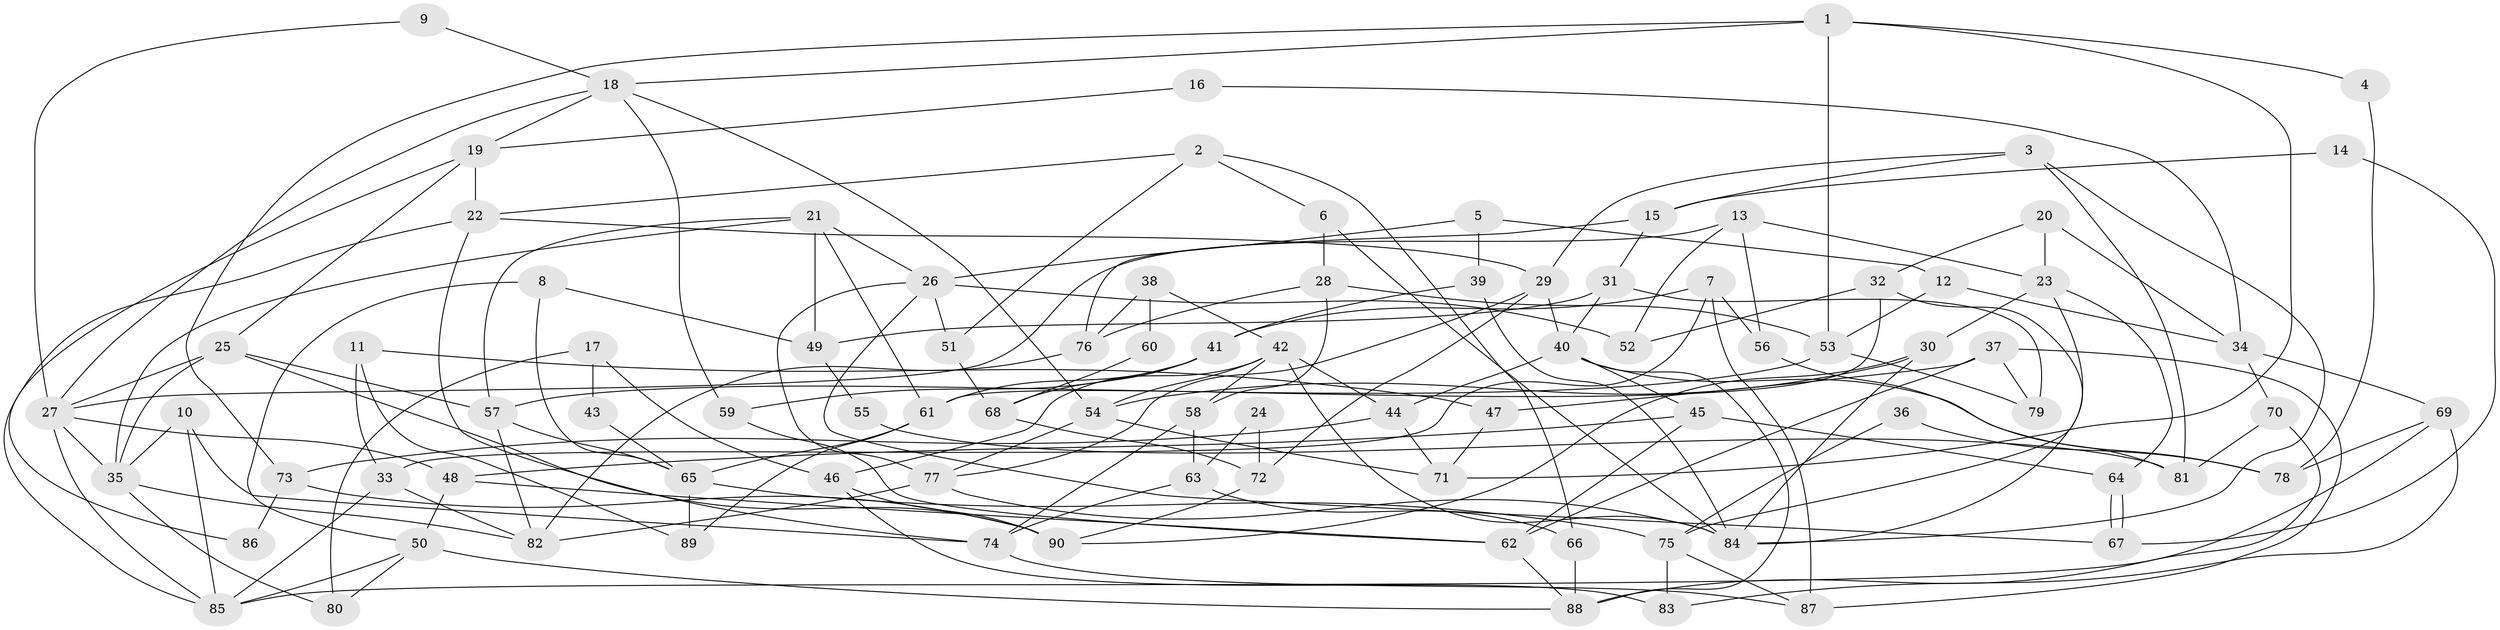 // coarse degree distribution, {4: 0.18181818181818182, 1: 0.01818181818181818, 9: 0.03636363636363636, 5: 0.21818181818181817, 7: 0.10909090909090909, 8: 0.03636363636363636, 3: 0.12727272727272726, 6: 0.2, 2: 0.07272727272727272}
// Generated by graph-tools (version 1.1) at 2025/37/03/04/25 23:37:09]
// undirected, 90 vertices, 180 edges
graph export_dot {
  node [color=gray90,style=filled];
  1;
  2;
  3;
  4;
  5;
  6;
  7;
  8;
  9;
  10;
  11;
  12;
  13;
  14;
  15;
  16;
  17;
  18;
  19;
  20;
  21;
  22;
  23;
  24;
  25;
  26;
  27;
  28;
  29;
  30;
  31;
  32;
  33;
  34;
  35;
  36;
  37;
  38;
  39;
  40;
  41;
  42;
  43;
  44;
  45;
  46;
  47;
  48;
  49;
  50;
  51;
  52;
  53;
  54;
  55;
  56;
  57;
  58;
  59;
  60;
  61;
  62;
  63;
  64;
  65;
  66;
  67;
  68;
  69;
  70;
  71;
  72;
  73;
  74;
  75;
  76;
  77;
  78;
  79;
  80;
  81;
  82;
  83;
  84;
  85;
  86;
  87;
  88;
  89;
  90;
  1 -- 18;
  1 -- 71;
  1 -- 4;
  1 -- 53;
  1 -- 73;
  2 -- 51;
  2 -- 22;
  2 -- 6;
  2 -- 66;
  3 -- 15;
  3 -- 84;
  3 -- 29;
  3 -- 81;
  4 -- 78;
  5 -- 12;
  5 -- 39;
  5 -- 26;
  6 -- 84;
  6 -- 28;
  7 -- 33;
  7 -- 87;
  7 -- 41;
  7 -- 56;
  8 -- 50;
  8 -- 65;
  8 -- 49;
  9 -- 18;
  9 -- 27;
  10 -- 85;
  10 -- 74;
  10 -- 35;
  11 -- 47;
  11 -- 33;
  11 -- 89;
  12 -- 53;
  12 -- 34;
  13 -- 23;
  13 -- 27;
  13 -- 52;
  13 -- 56;
  14 -- 67;
  14 -- 15;
  15 -- 76;
  15 -- 31;
  16 -- 34;
  16 -- 19;
  17 -- 80;
  17 -- 46;
  17 -- 43;
  18 -- 54;
  18 -- 27;
  18 -- 19;
  18 -- 59;
  19 -- 22;
  19 -- 25;
  19 -- 86;
  20 -- 23;
  20 -- 32;
  20 -- 34;
  21 -- 49;
  21 -- 57;
  21 -- 26;
  21 -- 35;
  21 -- 61;
  22 -- 29;
  22 -- 85;
  22 -- 74;
  23 -- 75;
  23 -- 30;
  23 -- 64;
  24 -- 63;
  24 -- 72;
  25 -- 35;
  25 -- 27;
  25 -- 57;
  25 -- 90;
  26 -- 51;
  26 -- 52;
  26 -- 67;
  26 -- 77;
  27 -- 35;
  27 -- 48;
  27 -- 85;
  28 -- 53;
  28 -- 58;
  28 -- 76;
  29 -- 77;
  29 -- 40;
  29 -- 72;
  30 -- 84;
  30 -- 54;
  30 -- 90;
  31 -- 40;
  31 -- 79;
  31 -- 49;
  32 -- 52;
  32 -- 61;
  32 -- 84;
  33 -- 85;
  33 -- 82;
  34 -- 70;
  34 -- 69;
  35 -- 80;
  35 -- 82;
  36 -- 75;
  36 -- 78;
  37 -- 87;
  37 -- 62;
  37 -- 47;
  37 -- 79;
  38 -- 42;
  38 -- 76;
  38 -- 60;
  39 -- 41;
  39 -- 84;
  40 -- 45;
  40 -- 44;
  40 -- 78;
  40 -- 88;
  41 -- 61;
  41 -- 59;
  41 -- 68;
  42 -- 44;
  42 -- 58;
  42 -- 46;
  42 -- 54;
  42 -- 84;
  43 -- 65;
  44 -- 73;
  44 -- 71;
  45 -- 62;
  45 -- 64;
  45 -- 48;
  46 -- 90;
  46 -- 83;
  47 -- 71;
  48 -- 50;
  48 -- 62;
  49 -- 55;
  50 -- 88;
  50 -- 80;
  50 -- 85;
  51 -- 68;
  53 -- 57;
  53 -- 79;
  54 -- 77;
  54 -- 71;
  55 -- 81;
  56 -- 81;
  57 -- 82;
  57 -- 65;
  58 -- 63;
  58 -- 74;
  59 -- 62;
  60 -- 68;
  61 -- 89;
  61 -- 65;
  62 -- 88;
  63 -- 74;
  63 -- 66;
  64 -- 67;
  64 -- 67;
  65 -- 75;
  65 -- 89;
  66 -- 88;
  68 -- 72;
  69 -- 85;
  69 -- 78;
  69 -- 83;
  70 -- 88;
  70 -- 81;
  72 -- 90;
  73 -- 90;
  73 -- 86;
  74 -- 87;
  75 -- 83;
  75 -- 87;
  76 -- 82;
  77 -- 84;
  77 -- 82;
}
